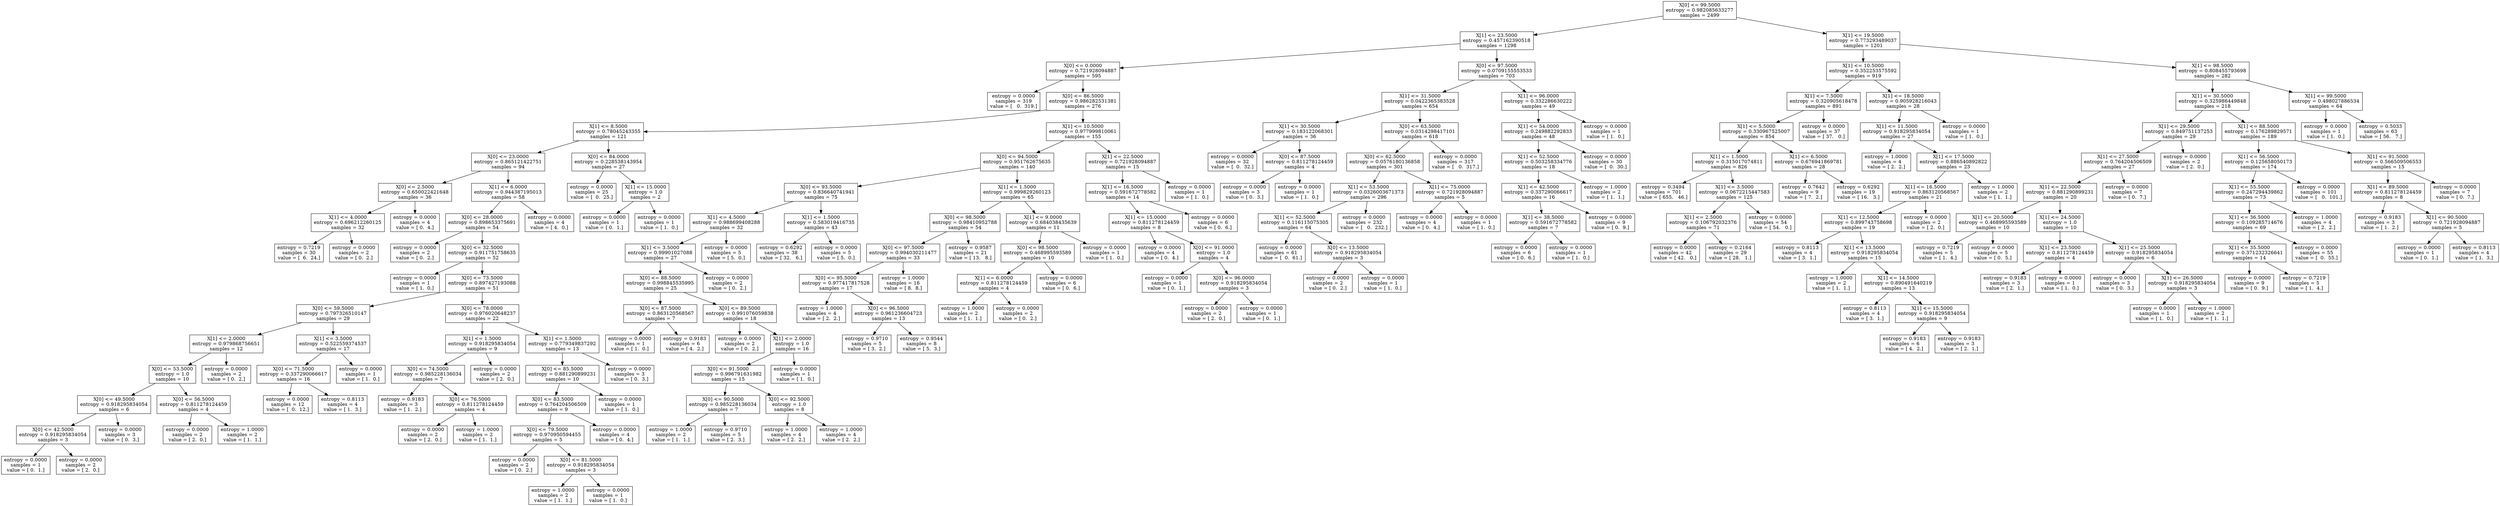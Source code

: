 digraph Tree {
0 [label="X[0] <= 99.5000\nentropy = 0.982085633277\nsamples = 2499", shape="box"] ;
1 [label="X[1] <= 23.5000\nentropy = 0.457162390518\nsamples = 1298", shape="box"] ;
0 -> 1 ;
2 [label="X[0] <= 0.0000\nentropy = 0.721928094887\nsamples = 595", shape="box"] ;
1 -> 2 ;
3 [label="entropy = 0.0000\nsamples = 319\nvalue = [   0.  319.]", shape="box"] ;
2 -> 3 ;
4 [label="X[0] <= 86.5000\nentropy = 0.986282531381\nsamples = 276", shape="box"] ;
2 -> 4 ;
5 [label="X[1] <= 8.5000\nentropy = 0.78045243355\nsamples = 121", shape="box"] ;
4 -> 5 ;
6 [label="X[0] <= 23.0000\nentropy = 0.865121422751\nsamples = 94", shape="box"] ;
5 -> 6 ;
7 [label="X[0] <= 2.5000\nentropy = 0.650022421648\nsamples = 36", shape="box"] ;
6 -> 7 ;
8 [label="X[1] <= 4.0000\nentropy = 0.696212260125\nsamples = 32", shape="box"] ;
7 -> 8 ;
9 [label="entropy = 0.7219\nsamples = 30\nvalue = [  6.  24.]", shape="box"] ;
8 -> 9 ;
10 [label="entropy = 0.0000\nsamples = 2\nvalue = [ 0.  2.]", shape="box"] ;
8 -> 10 ;
11 [label="entropy = 0.0000\nsamples = 4\nvalue = [ 0.  4.]", shape="box"] ;
7 -> 11 ;
12 [label="X[1] <= 6.0000\nentropy = 0.944387195013\nsamples = 58", shape="box"] ;
6 -> 12 ;
13 [label="X[0] <= 28.0000\nentropy = 0.898653375691\nsamples = 54", shape="box"] ;
12 -> 13 ;
14 [label="entropy = 0.0000\nsamples = 2\nvalue = [ 0.  2.]", shape="box"] ;
13 -> 14 ;
15 [label="X[0] <= 32.5000\nentropy = 0.911751758635\nsamples = 52", shape="box"] ;
13 -> 15 ;
16 [label="entropy = 0.0000\nsamples = 1\nvalue = [ 1.  0.]", shape="box"] ;
15 -> 16 ;
17 [label="X[0] <= 73.5000\nentropy = 0.897427193088\nsamples = 51", shape="box"] ;
15 -> 17 ;
18 [label="X[0] <= 59.5000\nentropy = 0.797326510147\nsamples = 29", shape="box"] ;
17 -> 18 ;
19 [label="X[1] <= 2.0000\nentropy = 0.979868756651\nsamples = 12", shape="box"] ;
18 -> 19 ;
20 [label="X[0] <= 53.5000\nentropy = 1.0\nsamples = 10", shape="box"] ;
19 -> 20 ;
21 [label="X[0] <= 49.5000\nentropy = 0.918295834054\nsamples = 6", shape="box"] ;
20 -> 21 ;
22 [label="X[0] <= 42.5000\nentropy = 0.918295834054\nsamples = 3", shape="box"] ;
21 -> 22 ;
23 [label="entropy = 0.0000\nsamples = 1\nvalue = [ 0.  1.]", shape="box"] ;
22 -> 23 ;
24 [label="entropy = 0.0000\nsamples = 2\nvalue = [ 2.  0.]", shape="box"] ;
22 -> 24 ;
25 [label="entropy = 0.0000\nsamples = 3\nvalue = [ 0.  3.]", shape="box"] ;
21 -> 25 ;
26 [label="X[0] <= 56.5000\nentropy = 0.811278124459\nsamples = 4", shape="box"] ;
20 -> 26 ;
27 [label="entropy = 0.0000\nsamples = 2\nvalue = [ 2.  0.]", shape="box"] ;
26 -> 27 ;
28 [label="entropy = 1.0000\nsamples = 2\nvalue = [ 1.  1.]", shape="box"] ;
26 -> 28 ;
29 [label="entropy = 0.0000\nsamples = 2\nvalue = [ 0.  2.]", shape="box"] ;
19 -> 29 ;
30 [label="X[1] <= 3.5000\nentropy = 0.522559374537\nsamples = 17", shape="box"] ;
18 -> 30 ;
31 [label="X[0] <= 71.5000\nentropy = 0.337290066617\nsamples = 16", shape="box"] ;
30 -> 31 ;
32 [label="entropy = 0.0000\nsamples = 12\nvalue = [  0.  12.]", shape="box"] ;
31 -> 32 ;
33 [label="entropy = 0.8113\nsamples = 4\nvalue = [ 1.  3.]", shape="box"] ;
31 -> 33 ;
34 [label="entropy = 0.0000\nsamples = 1\nvalue = [ 1.  0.]", shape="box"] ;
30 -> 34 ;
35 [label="X[0] <= 78.0000\nentropy = 0.976020648237\nsamples = 22", shape="box"] ;
17 -> 35 ;
36 [label="X[1] <= 1.5000\nentropy = 0.918295834054\nsamples = 9", shape="box"] ;
35 -> 36 ;
37 [label="X[0] <= 74.5000\nentropy = 0.985228136034\nsamples = 7", shape="box"] ;
36 -> 37 ;
38 [label="entropy = 0.9183\nsamples = 3\nvalue = [ 1.  2.]", shape="box"] ;
37 -> 38 ;
39 [label="X[0] <= 76.5000\nentropy = 0.811278124459\nsamples = 4", shape="box"] ;
37 -> 39 ;
40 [label="entropy = 0.0000\nsamples = 2\nvalue = [ 2.  0.]", shape="box"] ;
39 -> 40 ;
41 [label="entropy = 1.0000\nsamples = 2\nvalue = [ 1.  1.]", shape="box"] ;
39 -> 41 ;
42 [label="entropy = 0.0000\nsamples = 2\nvalue = [ 2.  0.]", shape="box"] ;
36 -> 42 ;
43 [label="X[1] <= 1.5000\nentropy = 0.779349837292\nsamples = 13", shape="box"] ;
35 -> 43 ;
44 [label="X[0] <= 85.5000\nentropy = 0.881290899231\nsamples = 10", shape="box"] ;
43 -> 44 ;
45 [label="X[0] <= 83.5000\nentropy = 0.764204506509\nsamples = 9", shape="box"] ;
44 -> 45 ;
46 [label="X[0] <= 79.5000\nentropy = 0.970950594455\nsamples = 5", shape="box"] ;
45 -> 46 ;
47 [label="entropy = 0.0000\nsamples = 2\nvalue = [ 0.  2.]", shape="box"] ;
46 -> 47 ;
48 [label="X[0] <= 81.5000\nentropy = 0.918295834054\nsamples = 3", shape="box"] ;
46 -> 48 ;
49 [label="entropy = 1.0000\nsamples = 2\nvalue = [ 1.  1.]", shape="box"] ;
48 -> 49 ;
50 [label="entropy = 0.0000\nsamples = 1\nvalue = [ 1.  0.]", shape="box"] ;
48 -> 50 ;
51 [label="entropy = 0.0000\nsamples = 4\nvalue = [ 0.  4.]", shape="box"] ;
45 -> 51 ;
52 [label="entropy = 0.0000\nsamples = 1\nvalue = [ 1.  0.]", shape="box"] ;
44 -> 52 ;
53 [label="entropy = 0.0000\nsamples = 3\nvalue = [ 0.  3.]", shape="box"] ;
43 -> 53 ;
54 [label="entropy = 0.0000\nsamples = 4\nvalue = [ 4.  0.]", shape="box"] ;
12 -> 54 ;
55 [label="X[0] <= 84.0000\nentropy = 0.228538143954\nsamples = 27", shape="box"] ;
5 -> 55 ;
56 [label="entropy = 0.0000\nsamples = 25\nvalue = [  0.  25.]", shape="box"] ;
55 -> 56 ;
57 [label="X[1] <= 15.0000\nentropy = 1.0\nsamples = 2", shape="box"] ;
55 -> 57 ;
58 [label="entropy = 0.0000\nsamples = 1\nvalue = [ 0.  1.]", shape="box"] ;
57 -> 58 ;
59 [label="entropy = 0.0000\nsamples = 1\nvalue = [ 1.  0.]", shape="box"] ;
57 -> 59 ;
60 [label="X[1] <= 10.5000\nentropy = 0.977999810061\nsamples = 155", shape="box"] ;
4 -> 60 ;
61 [label="X[0] <= 94.5000\nentropy = 0.951762675635\nsamples = 140", shape="box"] ;
60 -> 61 ;
62 [label="X[0] <= 93.5000\nentropy = 0.836640741941\nsamples = 75", shape="box"] ;
61 -> 62 ;
63 [label="X[1] <= 4.5000\nentropy = 0.988699408288\nsamples = 32", shape="box"] ;
62 -> 63 ;
64 [label="X[1] <= 3.5000\nentropy = 0.99901027088\nsamples = 27", shape="box"] ;
63 -> 64 ;
65 [label="X[0] <= 88.5000\nentropy = 0.998845535995\nsamples = 25", shape="box"] ;
64 -> 65 ;
66 [label="X[0] <= 87.5000\nentropy = 0.863120568567\nsamples = 7", shape="box"] ;
65 -> 66 ;
67 [label="entropy = 0.0000\nsamples = 1\nvalue = [ 1.  0.]", shape="box"] ;
66 -> 67 ;
68 [label="entropy = 0.9183\nsamples = 6\nvalue = [ 4.  2.]", shape="box"] ;
66 -> 68 ;
69 [label="X[0] <= 89.5000\nentropy = 0.991076059838\nsamples = 18", shape="box"] ;
65 -> 69 ;
70 [label="entropy = 0.0000\nsamples = 2\nvalue = [ 0.  2.]", shape="box"] ;
69 -> 70 ;
71 [label="X[1] <= 2.0000\nentropy = 1.0\nsamples = 16", shape="box"] ;
69 -> 71 ;
72 [label="X[0] <= 91.5000\nentropy = 0.996791631982\nsamples = 15", shape="box"] ;
71 -> 72 ;
73 [label="X[0] <= 90.5000\nentropy = 0.985228136034\nsamples = 7", shape="box"] ;
72 -> 73 ;
74 [label="entropy = 1.0000\nsamples = 2\nvalue = [ 1.  1.]", shape="box"] ;
73 -> 74 ;
75 [label="entropy = 0.9710\nsamples = 5\nvalue = [ 2.  3.]", shape="box"] ;
73 -> 75 ;
76 [label="X[0] <= 92.5000\nentropy = 1.0\nsamples = 8", shape="box"] ;
72 -> 76 ;
77 [label="entropy = 1.0000\nsamples = 4\nvalue = [ 2.  2.]", shape="box"] ;
76 -> 77 ;
78 [label="entropy = 1.0000\nsamples = 4\nvalue = [ 2.  2.]", shape="box"] ;
76 -> 78 ;
79 [label="entropy = 0.0000\nsamples = 1\nvalue = [ 1.  0.]", shape="box"] ;
71 -> 79 ;
80 [label="entropy = 0.0000\nsamples = 2\nvalue = [ 0.  2.]", shape="box"] ;
64 -> 80 ;
81 [label="entropy = 0.0000\nsamples = 5\nvalue = [ 5.  0.]", shape="box"] ;
63 -> 81 ;
82 [label="X[1] <= 1.5000\nentropy = 0.583019416735\nsamples = 43", shape="box"] ;
62 -> 82 ;
83 [label="entropy = 0.6292\nsamples = 38\nvalue = [ 32.   6.]", shape="box"] ;
82 -> 83 ;
84 [label="entropy = 0.0000\nsamples = 5\nvalue = [ 5.  0.]", shape="box"] ;
82 -> 84 ;
85 [label="X[1] <= 1.5000\nentropy = 0.999829260123\nsamples = 65", shape="box"] ;
61 -> 85 ;
86 [label="X[0] <= 98.5000\nentropy = 0.98410952788\nsamples = 54", shape="box"] ;
85 -> 86 ;
87 [label="X[0] <= 97.5000\nentropy = 0.994030211477\nsamples = 33", shape="box"] ;
86 -> 87 ;
88 [label="X[0] <= 95.5000\nentropy = 0.977417817528\nsamples = 17", shape="box"] ;
87 -> 88 ;
89 [label="entropy = 1.0000\nsamples = 4\nvalue = [ 2.  2.]", shape="box"] ;
88 -> 89 ;
90 [label="X[0] <= 96.5000\nentropy = 0.961236604723\nsamples = 13", shape="box"] ;
88 -> 90 ;
91 [label="entropy = 0.9710\nsamples = 5\nvalue = [ 3.  2.]", shape="box"] ;
90 -> 91 ;
92 [label="entropy = 0.9544\nsamples = 8\nvalue = [ 5.  3.]", shape="box"] ;
90 -> 92 ;
93 [label="entropy = 1.0000\nsamples = 16\nvalue = [ 8.  8.]", shape="box"] ;
87 -> 93 ;
94 [label="entropy = 0.9587\nsamples = 21\nvalue = [ 13.   8.]", shape="box"] ;
86 -> 94 ;
95 [label="X[1] <= 9.0000\nentropy = 0.684038435639\nsamples = 11", shape="box"] ;
85 -> 95 ;
96 [label="X[0] <= 98.5000\nentropy = 0.468995593589\nsamples = 10", shape="box"] ;
95 -> 96 ;
97 [label="X[1] <= 6.0000\nentropy = 0.811278124459\nsamples = 4", shape="box"] ;
96 -> 97 ;
98 [label="entropy = 1.0000\nsamples = 2\nvalue = [ 1.  1.]", shape="box"] ;
97 -> 98 ;
99 [label="entropy = 0.0000\nsamples = 2\nvalue = [ 0.  2.]", shape="box"] ;
97 -> 99 ;
100 [label="entropy = 0.0000\nsamples = 6\nvalue = [ 0.  6.]", shape="box"] ;
96 -> 100 ;
101 [label="entropy = 0.0000\nsamples = 1\nvalue = [ 1.  0.]", shape="box"] ;
95 -> 101 ;
102 [label="X[1] <= 22.5000\nentropy = 0.721928094887\nsamples = 15", shape="box"] ;
60 -> 102 ;
103 [label="X[1] <= 16.5000\nentropy = 0.591672778582\nsamples = 14", shape="box"] ;
102 -> 103 ;
104 [label="X[1] <= 15.0000\nentropy = 0.811278124459\nsamples = 8", shape="box"] ;
103 -> 104 ;
105 [label="entropy = 0.0000\nsamples = 4\nvalue = [ 0.  4.]", shape="box"] ;
104 -> 105 ;
106 [label="X[0] <= 91.0000\nentropy = 1.0\nsamples = 4", shape="box"] ;
104 -> 106 ;
107 [label="entropy = 0.0000\nsamples = 1\nvalue = [ 0.  1.]", shape="box"] ;
106 -> 107 ;
108 [label="X[0] <= 96.0000\nentropy = 0.918295834054\nsamples = 3", shape="box"] ;
106 -> 108 ;
109 [label="entropy = 0.0000\nsamples = 2\nvalue = [ 2.  0.]", shape="box"] ;
108 -> 109 ;
110 [label="entropy = 0.0000\nsamples = 1\nvalue = [ 0.  1.]", shape="box"] ;
108 -> 110 ;
111 [label="entropy = 0.0000\nsamples = 6\nvalue = [ 0.  6.]", shape="box"] ;
103 -> 111 ;
112 [label="entropy = 0.0000\nsamples = 1\nvalue = [ 1.  0.]", shape="box"] ;
102 -> 112 ;
113 [label="X[0] <= 97.5000\nentropy = 0.0709155553533\nsamples = 703", shape="box"] ;
1 -> 113 ;
114 [label="X[1] <= 31.5000\nentropy = 0.0422365383528\nsamples = 654", shape="box"] ;
113 -> 114 ;
115 [label="X[1] <= 30.5000\nentropy = 0.183122068301\nsamples = 36", shape="box"] ;
114 -> 115 ;
116 [label="entropy = 0.0000\nsamples = 32\nvalue = [  0.  32.]", shape="box"] ;
115 -> 116 ;
117 [label="X[0] <= 87.5000\nentropy = 0.811278124459\nsamples = 4", shape="box"] ;
115 -> 117 ;
118 [label="entropy = 0.0000\nsamples = 3\nvalue = [ 0.  3.]", shape="box"] ;
117 -> 118 ;
119 [label="entropy = 0.0000\nsamples = 1\nvalue = [ 1.  0.]", shape="box"] ;
117 -> 119 ;
120 [label="X[0] <= 63.5000\nentropy = 0.0314298417101\nsamples = 618", shape="box"] ;
114 -> 120 ;
121 [label="X[0] <= 62.5000\nentropy = 0.0576180136858\nsamples = 301", shape="box"] ;
120 -> 121 ;
122 [label="X[1] <= 53.5000\nentropy = 0.0326003671373\nsamples = 296", shape="box"] ;
121 -> 122 ;
123 [label="X[1] <= 52.5000\nentropy = 0.116115075305\nsamples = 64", shape="box"] ;
122 -> 123 ;
124 [label="entropy = 0.0000\nsamples = 61\nvalue = [  0.  61.]", shape="box"] ;
123 -> 124 ;
125 [label="X[0] <= 13.5000\nentropy = 0.918295834054\nsamples = 3", shape="box"] ;
123 -> 125 ;
126 [label="entropy = 0.0000\nsamples = 2\nvalue = [ 0.  2.]", shape="box"] ;
125 -> 126 ;
127 [label="entropy = 0.0000\nsamples = 1\nvalue = [ 1.  0.]", shape="box"] ;
125 -> 127 ;
128 [label="entropy = 0.0000\nsamples = 232\nvalue = [   0.  232.]", shape="box"] ;
122 -> 128 ;
129 [label="X[1] <= 75.0000\nentropy = 0.721928094887\nsamples = 5", shape="box"] ;
121 -> 129 ;
130 [label="entropy = 0.0000\nsamples = 4\nvalue = [ 0.  4.]", shape="box"] ;
129 -> 130 ;
131 [label="entropy = 0.0000\nsamples = 1\nvalue = [ 1.  0.]", shape="box"] ;
129 -> 131 ;
132 [label="entropy = 0.0000\nsamples = 317\nvalue = [   0.  317.]", shape="box"] ;
120 -> 132 ;
133 [label="X[1] <= 96.0000\nentropy = 0.332286630222\nsamples = 49", shape="box"] ;
113 -> 133 ;
134 [label="X[1] <= 54.0000\nentropy = 0.249882292833\nsamples = 48", shape="box"] ;
133 -> 134 ;
135 [label="X[1] <= 52.5000\nentropy = 0.503258334776\nsamples = 18", shape="box"] ;
134 -> 135 ;
136 [label="X[1] <= 42.5000\nentropy = 0.337290066617\nsamples = 16", shape="box"] ;
135 -> 136 ;
137 [label="X[1] <= 38.5000\nentropy = 0.591672778582\nsamples = 7", shape="box"] ;
136 -> 137 ;
138 [label="entropy = 0.0000\nsamples = 6\nvalue = [ 0.  6.]", shape="box"] ;
137 -> 138 ;
139 [label="entropy = 0.0000\nsamples = 1\nvalue = [ 1.  0.]", shape="box"] ;
137 -> 139 ;
140 [label="entropy = 0.0000\nsamples = 9\nvalue = [ 0.  9.]", shape="box"] ;
136 -> 140 ;
141 [label="entropy = 1.0000\nsamples = 2\nvalue = [ 1.  1.]", shape="box"] ;
135 -> 141 ;
142 [label="entropy = 0.0000\nsamples = 30\nvalue = [  0.  30.]", shape="box"] ;
134 -> 142 ;
143 [label="entropy = 0.0000\nsamples = 1\nvalue = [ 1.  0.]", shape="box"] ;
133 -> 143 ;
144 [label="X[1] <= 19.5000\nentropy = 0.773293489037\nsamples = 1201", shape="box"] ;
0 -> 144 ;
145 [label="X[1] <= 10.5000\nentropy = 0.352253575592\nsamples = 919", shape="box"] ;
144 -> 145 ;
146 [label="X[1] <= 7.5000\nentropy = 0.320905618478\nsamples = 891", shape="box"] ;
145 -> 146 ;
147 [label="X[1] <= 5.5000\nentropy = 0.330967525007\nsamples = 854", shape="box"] ;
146 -> 147 ;
148 [label="X[1] <= 1.5000\nentropy = 0.315017074811\nsamples = 826", shape="box"] ;
147 -> 148 ;
149 [label="entropy = 0.3494\nsamples = 701\nvalue = [ 655.   46.]", shape="box"] ;
148 -> 149 ;
150 [label="X[1] <= 3.5000\nentropy = 0.0672215447583\nsamples = 125", shape="box"] ;
148 -> 150 ;
151 [label="X[1] <= 2.5000\nentropy = 0.106792032376\nsamples = 71", shape="box"] ;
150 -> 151 ;
152 [label="entropy = 0.0000\nsamples = 42\nvalue = [ 42.   0.]", shape="box"] ;
151 -> 152 ;
153 [label="entropy = 0.2164\nsamples = 29\nvalue = [ 28.   1.]", shape="box"] ;
151 -> 153 ;
154 [label="entropy = 0.0000\nsamples = 54\nvalue = [ 54.   0.]", shape="box"] ;
150 -> 154 ;
155 [label="X[1] <= 6.5000\nentropy = 0.676941869781\nsamples = 28", shape="box"] ;
147 -> 155 ;
156 [label="entropy = 0.7642\nsamples = 9\nvalue = [ 7.  2.]", shape="box"] ;
155 -> 156 ;
157 [label="entropy = 0.6292\nsamples = 19\nvalue = [ 16.   3.]", shape="box"] ;
155 -> 157 ;
158 [label="entropy = 0.0000\nsamples = 37\nvalue = [ 37.   0.]", shape="box"] ;
146 -> 158 ;
159 [label="X[1] <= 18.5000\nentropy = 0.905928216043\nsamples = 28", shape="box"] ;
145 -> 159 ;
160 [label="X[1] <= 11.5000\nentropy = 0.918295834054\nsamples = 27", shape="box"] ;
159 -> 160 ;
161 [label="entropy = 1.0000\nsamples = 4\nvalue = [ 2.  2.]", shape="box"] ;
160 -> 161 ;
162 [label="X[1] <= 17.5000\nentropy = 0.886540892822\nsamples = 23", shape="box"] ;
160 -> 162 ;
163 [label="X[1] <= 16.5000\nentropy = 0.863120568567\nsamples = 21", shape="box"] ;
162 -> 163 ;
164 [label="X[1] <= 12.5000\nentropy = 0.899743758698\nsamples = 19", shape="box"] ;
163 -> 164 ;
165 [label="entropy = 0.8113\nsamples = 4\nvalue = [ 3.  1.]", shape="box"] ;
164 -> 165 ;
166 [label="X[1] <= 13.5000\nentropy = 0.918295834054\nsamples = 15", shape="box"] ;
164 -> 166 ;
167 [label="entropy = 1.0000\nsamples = 2\nvalue = [ 1.  1.]", shape="box"] ;
166 -> 167 ;
168 [label="X[1] <= 14.5000\nentropy = 0.890491640219\nsamples = 13", shape="box"] ;
166 -> 168 ;
169 [label="entropy = 0.8113\nsamples = 4\nvalue = [ 3.  1.]", shape="box"] ;
168 -> 169 ;
170 [label="X[1] <= 15.5000\nentropy = 0.918295834054\nsamples = 9", shape="box"] ;
168 -> 170 ;
171 [label="entropy = 0.9183\nsamples = 6\nvalue = [ 4.  2.]", shape="box"] ;
170 -> 171 ;
172 [label="entropy = 0.9183\nsamples = 3\nvalue = [ 2.  1.]", shape="box"] ;
170 -> 172 ;
173 [label="entropy = 0.0000\nsamples = 2\nvalue = [ 2.  0.]", shape="box"] ;
163 -> 173 ;
174 [label="entropy = 1.0000\nsamples = 2\nvalue = [ 1.  1.]", shape="box"] ;
162 -> 174 ;
175 [label="entropy = 0.0000\nsamples = 1\nvalue = [ 1.  0.]", shape="box"] ;
159 -> 175 ;
176 [label="X[1] <= 98.5000\nentropy = 0.808455793698\nsamples = 282", shape="box"] ;
144 -> 176 ;
177 [label="X[1] <= 30.5000\nentropy = 0.325986449848\nsamples = 218", shape="box"] ;
176 -> 177 ;
178 [label="X[1] <= 29.5000\nentropy = 0.849751137253\nsamples = 29", shape="box"] ;
177 -> 178 ;
179 [label="X[1] <= 27.5000\nentropy = 0.764204506509\nsamples = 27", shape="box"] ;
178 -> 179 ;
180 [label="X[1] <= 22.5000\nentropy = 0.881290899231\nsamples = 20", shape="box"] ;
179 -> 180 ;
181 [label="X[1] <= 20.5000\nentropy = 0.468995593589\nsamples = 10", shape="box"] ;
180 -> 181 ;
182 [label="entropy = 0.7219\nsamples = 5\nvalue = [ 1.  4.]", shape="box"] ;
181 -> 182 ;
183 [label="entropy = 0.0000\nsamples = 5\nvalue = [ 0.  5.]", shape="box"] ;
181 -> 183 ;
184 [label="X[1] <= 24.5000\nentropy = 1.0\nsamples = 10", shape="box"] ;
180 -> 184 ;
185 [label="X[1] <= 23.5000\nentropy = 0.811278124459\nsamples = 4", shape="box"] ;
184 -> 185 ;
186 [label="entropy = 0.9183\nsamples = 3\nvalue = [ 2.  1.]", shape="box"] ;
185 -> 186 ;
187 [label="entropy = 0.0000\nsamples = 1\nvalue = [ 1.  0.]", shape="box"] ;
185 -> 187 ;
188 [label="X[1] <= 25.5000\nentropy = 0.918295834054\nsamples = 6", shape="box"] ;
184 -> 188 ;
189 [label="entropy = 0.0000\nsamples = 3\nvalue = [ 0.  3.]", shape="box"] ;
188 -> 189 ;
190 [label="X[1] <= 26.5000\nentropy = 0.918295834054\nsamples = 3", shape="box"] ;
188 -> 190 ;
191 [label="entropy = 0.0000\nsamples = 1\nvalue = [ 1.  0.]", shape="box"] ;
190 -> 191 ;
192 [label="entropy = 1.0000\nsamples = 2\nvalue = [ 1.  1.]", shape="box"] ;
190 -> 192 ;
193 [label="entropy = 0.0000\nsamples = 7\nvalue = [ 0.  7.]", shape="box"] ;
179 -> 193 ;
194 [label="entropy = 0.0000\nsamples = 2\nvalue = [ 2.  0.]", shape="box"] ;
178 -> 194 ;
195 [label="X[1] <= 88.5000\nentropy = 0.176289829571\nsamples = 189", shape="box"] ;
177 -> 195 ;
196 [label="X[1] <= 56.5000\nentropy = 0.125658050173\nsamples = 174", shape="box"] ;
195 -> 196 ;
197 [label="X[1] <= 55.5000\nentropy = 0.247294439862\nsamples = 73", shape="box"] ;
196 -> 197 ;
198 [label="X[1] <= 36.5000\nentropy = 0.109285714676\nsamples = 69", shape="box"] ;
197 -> 198 ;
199 [label="X[1] <= 35.5000\nentropy = 0.371232326641\nsamples = 14", shape="box"] ;
198 -> 199 ;
200 [label="entropy = 0.0000\nsamples = 9\nvalue = [ 0.  9.]", shape="box"] ;
199 -> 200 ;
201 [label="entropy = 0.7219\nsamples = 5\nvalue = [ 1.  4.]", shape="box"] ;
199 -> 201 ;
202 [label="entropy = 0.0000\nsamples = 55\nvalue = [  0.  55.]", shape="box"] ;
198 -> 202 ;
203 [label="entropy = 1.0000\nsamples = 4\nvalue = [ 2.  2.]", shape="box"] ;
197 -> 203 ;
204 [label="entropy = 0.0000\nsamples = 101\nvalue = [   0.  101.]", shape="box"] ;
196 -> 204 ;
205 [label="X[1] <= 91.5000\nentropy = 0.566509506553\nsamples = 15", shape="box"] ;
195 -> 205 ;
206 [label="X[1] <= 89.5000\nentropy = 0.811278124459\nsamples = 8", shape="box"] ;
205 -> 206 ;
207 [label="entropy = 0.9183\nsamples = 3\nvalue = [ 1.  2.]", shape="box"] ;
206 -> 207 ;
208 [label="X[1] <= 90.5000\nentropy = 0.721928094887\nsamples = 5", shape="box"] ;
206 -> 208 ;
209 [label="entropy = 0.0000\nsamples = 1\nvalue = [ 0.  1.]", shape="box"] ;
208 -> 209 ;
210 [label="entropy = 0.8113\nsamples = 4\nvalue = [ 1.  3.]", shape="box"] ;
208 -> 210 ;
211 [label="entropy = 0.0000\nsamples = 7\nvalue = [ 0.  7.]", shape="box"] ;
205 -> 211 ;
212 [label="X[1] <= 99.5000\nentropy = 0.498027886534\nsamples = 64", shape="box"] ;
176 -> 212 ;
213 [label="entropy = 0.0000\nsamples = 1\nvalue = [ 1.  0.]", shape="box"] ;
212 -> 213 ;
214 [label="entropy = 0.5033\nsamples = 63\nvalue = [ 56.   7.]", shape="box"] ;
212 -> 214 ;
}